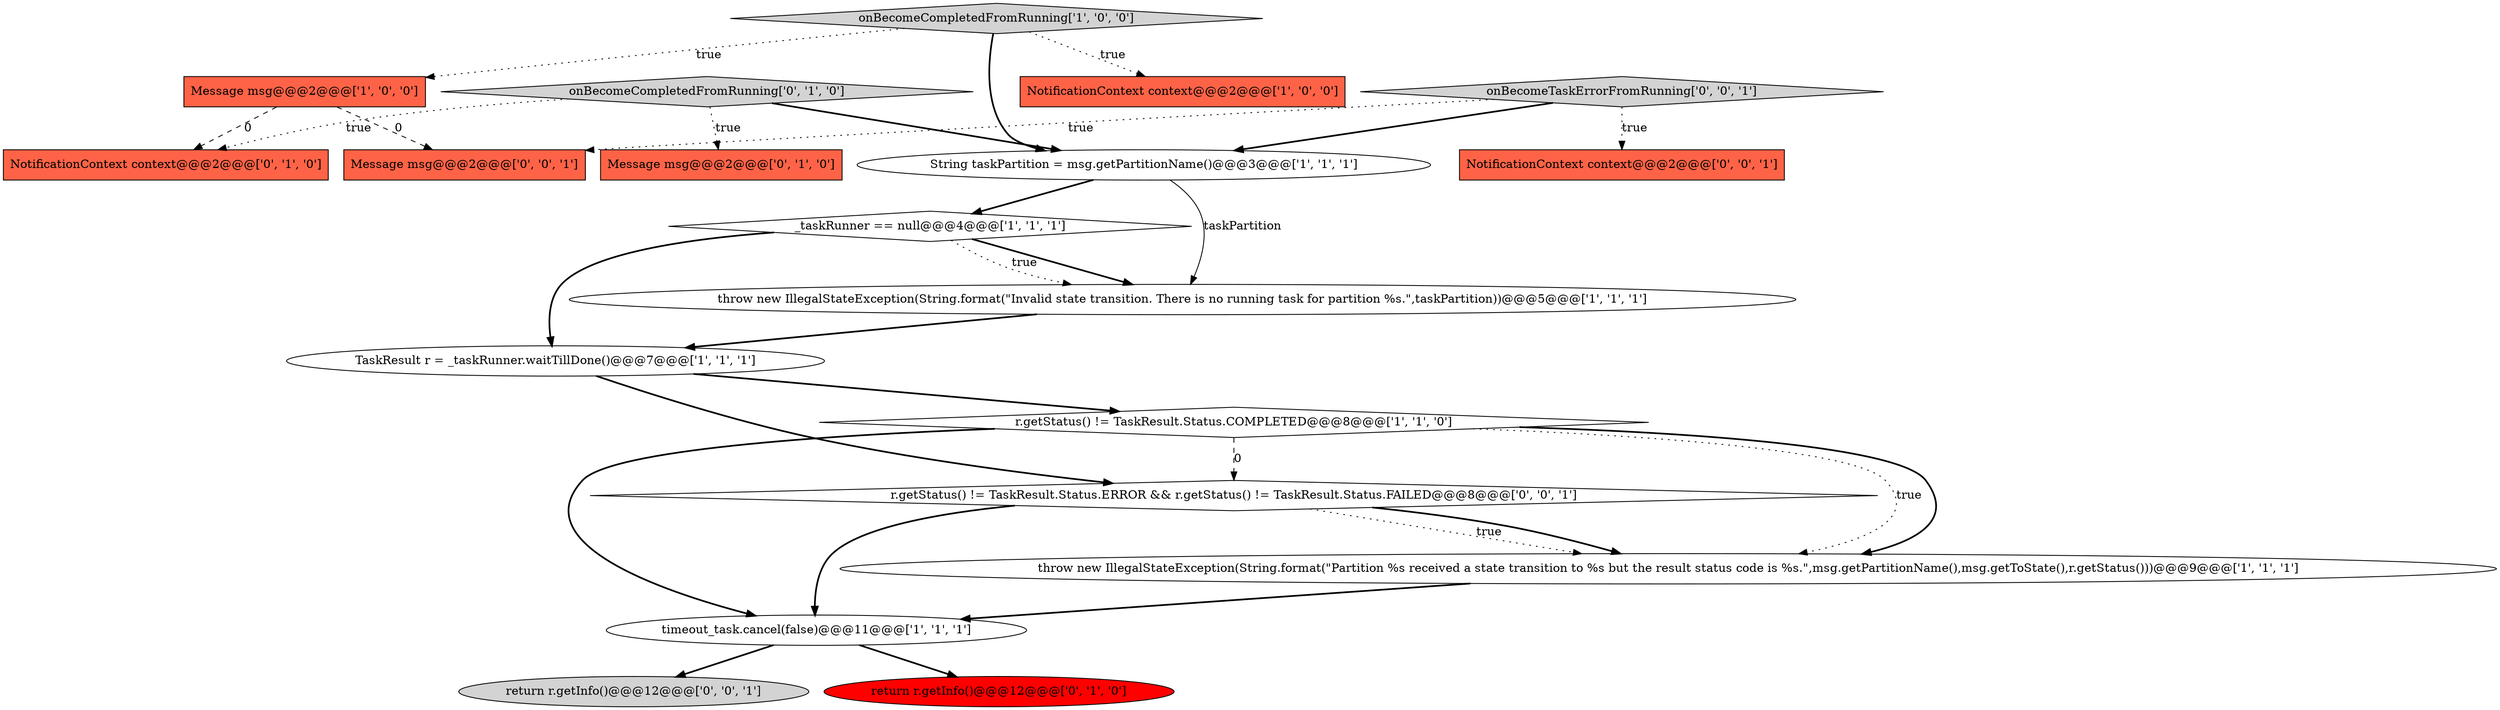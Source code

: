 digraph {
7 [style = filled, label = "Message msg@@@2@@@['1', '0', '0']", fillcolor = tomato, shape = box image = "AAA1AAABBB1BBB"];
18 [style = filled, label = "r.getStatus() != TaskResult.Status.ERROR && r.getStatus() != TaskResult.Status.FAILED@@@8@@@['0', '0', '1']", fillcolor = white, shape = diamond image = "AAA0AAABBB3BBB"];
8 [style = filled, label = "throw new IllegalStateException(String.format(\"Invalid state transition. There is no running task for partition %s.\",taskPartition))@@@5@@@['1', '1', '1']", fillcolor = white, shape = ellipse image = "AAA0AAABBB1BBB"];
3 [style = filled, label = "_taskRunner == null@@@4@@@['1', '1', '1']", fillcolor = white, shape = diamond image = "AAA0AAABBB1BBB"];
5 [style = filled, label = "r.getStatus() != TaskResult.Status.COMPLETED@@@8@@@['1', '1', '0']", fillcolor = white, shape = diamond image = "AAA0AAABBB1BBB"];
4 [style = filled, label = "onBecomeCompletedFromRunning['1', '0', '0']", fillcolor = lightgray, shape = diamond image = "AAA0AAABBB1BBB"];
6 [style = filled, label = "String taskPartition = msg.getPartitionName()@@@3@@@['1', '1', '1']", fillcolor = white, shape = ellipse image = "AAA0AAABBB1BBB"];
11 [style = filled, label = "Message msg@@@2@@@['0', '1', '0']", fillcolor = tomato, shape = box image = "AAA0AAABBB2BBB"];
13 [style = filled, label = "NotificationContext context@@@2@@@['0', '1', '0']", fillcolor = tomato, shape = box image = "AAA1AAABBB2BBB"];
0 [style = filled, label = "throw new IllegalStateException(String.format(\"Partition %s received a state transition to %s but the result status code is %s.\",msg.getPartitionName(),msg.getToState(),r.getStatus()))@@@9@@@['1', '1', '1']", fillcolor = white, shape = ellipse image = "AAA0AAABBB1BBB"];
17 [style = filled, label = "return r.getInfo()@@@12@@@['0', '0', '1']", fillcolor = lightgray, shape = ellipse image = "AAA0AAABBB3BBB"];
1 [style = filled, label = "timeout_task.cancel(false)@@@11@@@['1', '1', '1']", fillcolor = white, shape = ellipse image = "AAA0AAABBB1BBB"];
15 [style = filled, label = "Message msg@@@2@@@['0', '0', '1']", fillcolor = tomato, shape = box image = "AAA0AAABBB3BBB"];
12 [style = filled, label = "onBecomeCompletedFromRunning['0', '1', '0']", fillcolor = lightgray, shape = diamond image = "AAA0AAABBB2BBB"];
9 [style = filled, label = "TaskResult r = _taskRunner.waitTillDone()@@@7@@@['1', '1', '1']", fillcolor = white, shape = ellipse image = "AAA0AAABBB1BBB"];
14 [style = filled, label = "NotificationContext context@@@2@@@['0', '0', '1']", fillcolor = tomato, shape = box image = "AAA0AAABBB3BBB"];
10 [style = filled, label = "return r.getInfo()@@@12@@@['0', '1', '0']", fillcolor = red, shape = ellipse image = "AAA1AAABBB2BBB"];
2 [style = filled, label = "NotificationContext context@@@2@@@['1', '0', '0']", fillcolor = tomato, shape = box image = "AAA0AAABBB1BBB"];
16 [style = filled, label = "onBecomeTaskErrorFromRunning['0', '0', '1']", fillcolor = lightgray, shape = diamond image = "AAA0AAABBB3BBB"];
6->3 [style = bold, label=""];
6->8 [style = solid, label="taskPartition"];
4->6 [style = bold, label=""];
16->6 [style = bold, label=""];
4->7 [style = dotted, label="true"];
5->0 [style = dotted, label="true"];
5->18 [style = dashed, label="0"];
12->6 [style = bold, label=""];
1->17 [style = bold, label=""];
12->11 [style = dotted, label="true"];
3->9 [style = bold, label=""];
5->1 [style = bold, label=""];
12->13 [style = dotted, label="true"];
9->18 [style = bold, label=""];
5->0 [style = bold, label=""];
18->1 [style = bold, label=""];
0->1 [style = bold, label=""];
3->8 [style = bold, label=""];
16->14 [style = dotted, label="true"];
8->9 [style = bold, label=""];
7->13 [style = dashed, label="0"];
7->15 [style = dashed, label="0"];
9->5 [style = bold, label=""];
18->0 [style = dotted, label="true"];
3->8 [style = dotted, label="true"];
1->10 [style = bold, label=""];
18->0 [style = bold, label=""];
4->2 [style = dotted, label="true"];
16->15 [style = dotted, label="true"];
}
